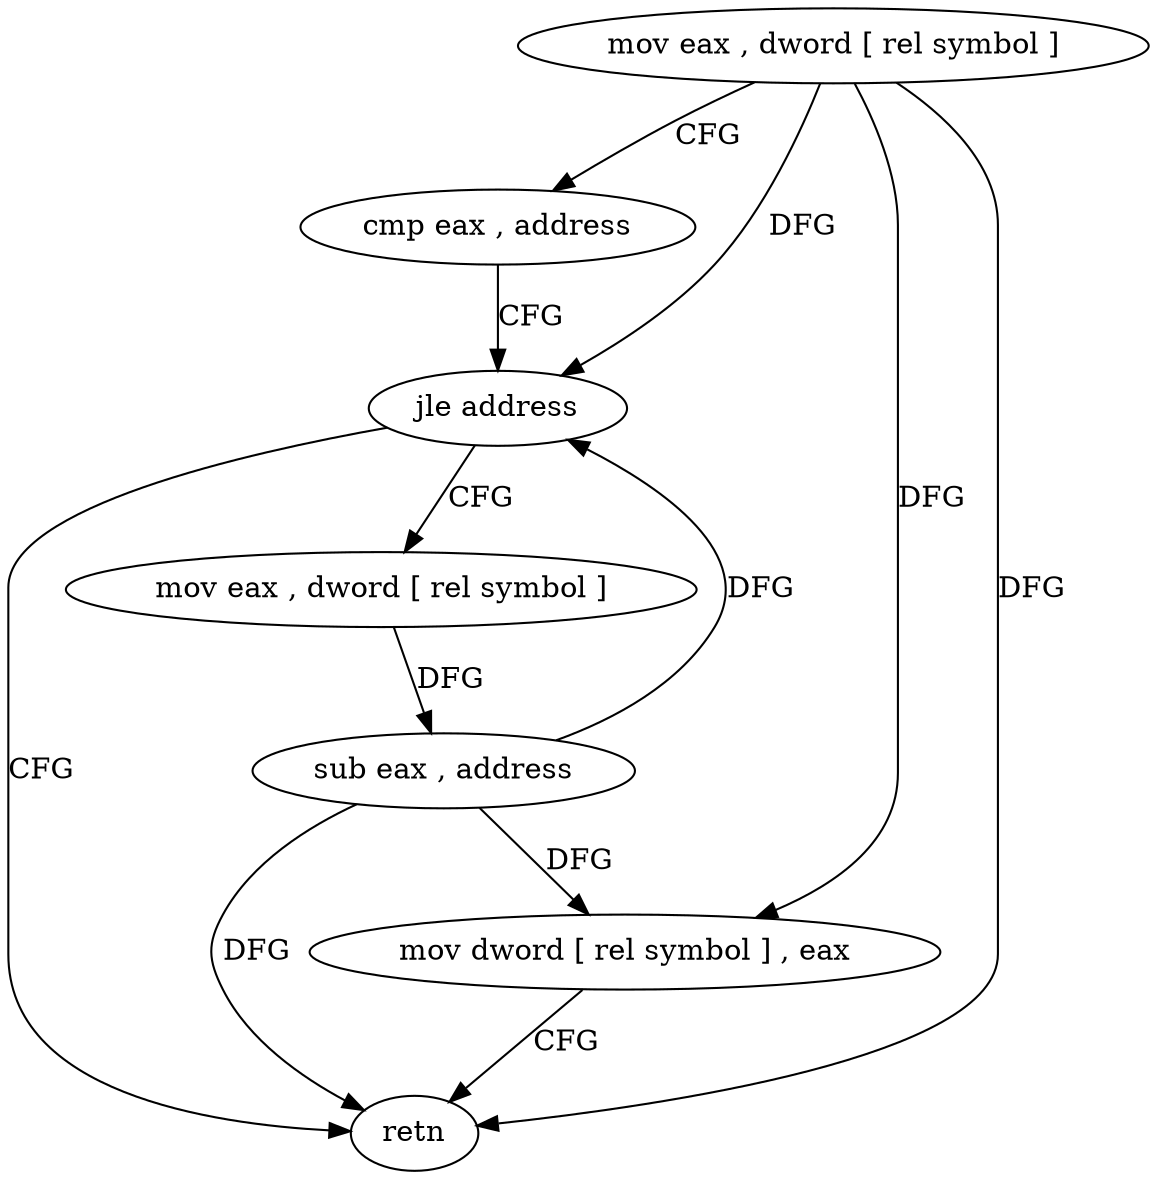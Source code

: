 digraph "func" {
"4202833" [label = "mov eax , dword [ rel symbol ]" ]
"4202839" [label = "cmp eax , address" ]
"4202842" [label = "jle address" ]
"4202859" [label = "retn" ]
"4202844" [label = "mov eax , dword [ rel symbol ]" ]
"4202850" [label = "sub eax , address" ]
"4202853" [label = "mov dword [ rel symbol ] , eax" ]
"4202833" -> "4202839" [ label = "CFG" ]
"4202833" -> "4202842" [ label = "DFG" ]
"4202833" -> "4202859" [ label = "DFG" ]
"4202833" -> "4202853" [ label = "DFG" ]
"4202839" -> "4202842" [ label = "CFG" ]
"4202842" -> "4202859" [ label = "CFG" ]
"4202842" -> "4202844" [ label = "CFG" ]
"4202844" -> "4202850" [ label = "DFG" ]
"4202850" -> "4202853" [ label = "DFG" ]
"4202850" -> "4202842" [ label = "DFG" ]
"4202850" -> "4202859" [ label = "DFG" ]
"4202853" -> "4202859" [ label = "CFG" ]
}

